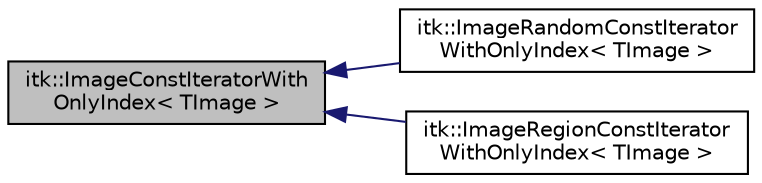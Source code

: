 digraph "itk::ImageConstIteratorWithOnlyIndex&lt; TImage &gt;"
{
 // LATEX_PDF_SIZE
  edge [fontname="Helvetica",fontsize="10",labelfontname="Helvetica",labelfontsize="10"];
  node [fontname="Helvetica",fontsize="10",shape=record];
  rankdir="LR";
  Node1 [label="itk::ImageConstIteratorWith\lOnlyIndex\< TImage \>",height=0.2,width=0.4,color="black", fillcolor="grey75", style="filled", fontcolor="black",tooltip="A base class for multi-dimensional iterators templated over image type that are designed to provide o..."];
  Node1 -> Node2 [dir="back",color="midnightblue",fontsize="10",style="solid",fontname="Helvetica"];
  Node2 [label="itk::ImageRandomConstIterator\lWithOnlyIndex\< TImage \>",height=0.2,width=0.4,color="black", fillcolor="white", style="filled",URL="$classitk_1_1ImageRandomConstIteratorWithOnlyIndex.html",tooltip="A multi-dimensional image iterator that visits a random set of locations within an image region,..."];
  Node1 -> Node3 [dir="back",color="midnightblue",fontsize="10",style="solid",fontname="Helvetica"];
  Node3 [label="itk::ImageRegionConstIterator\lWithOnlyIndex\< TImage \>",height=0.2,width=0.4,color="black", fillcolor="white", style="filled",URL="$classitk_1_1ImageRegionConstIteratorWithOnlyIndex.html",tooltip="A multi-dimensional iterator templated over image type that walks an image region and is specialized ..."];
}
